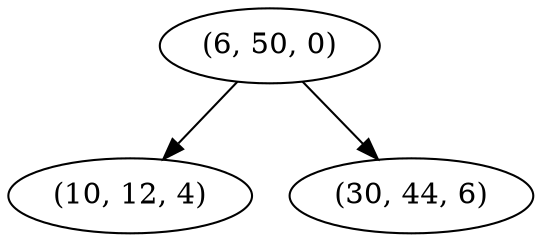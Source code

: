 digraph tree {
    "(6, 50, 0)";
    "(10, 12, 4)";
    "(30, 44, 6)";
    "(6, 50, 0)" -> "(10, 12, 4)";
    "(6, 50, 0)" -> "(30, 44, 6)";
}
